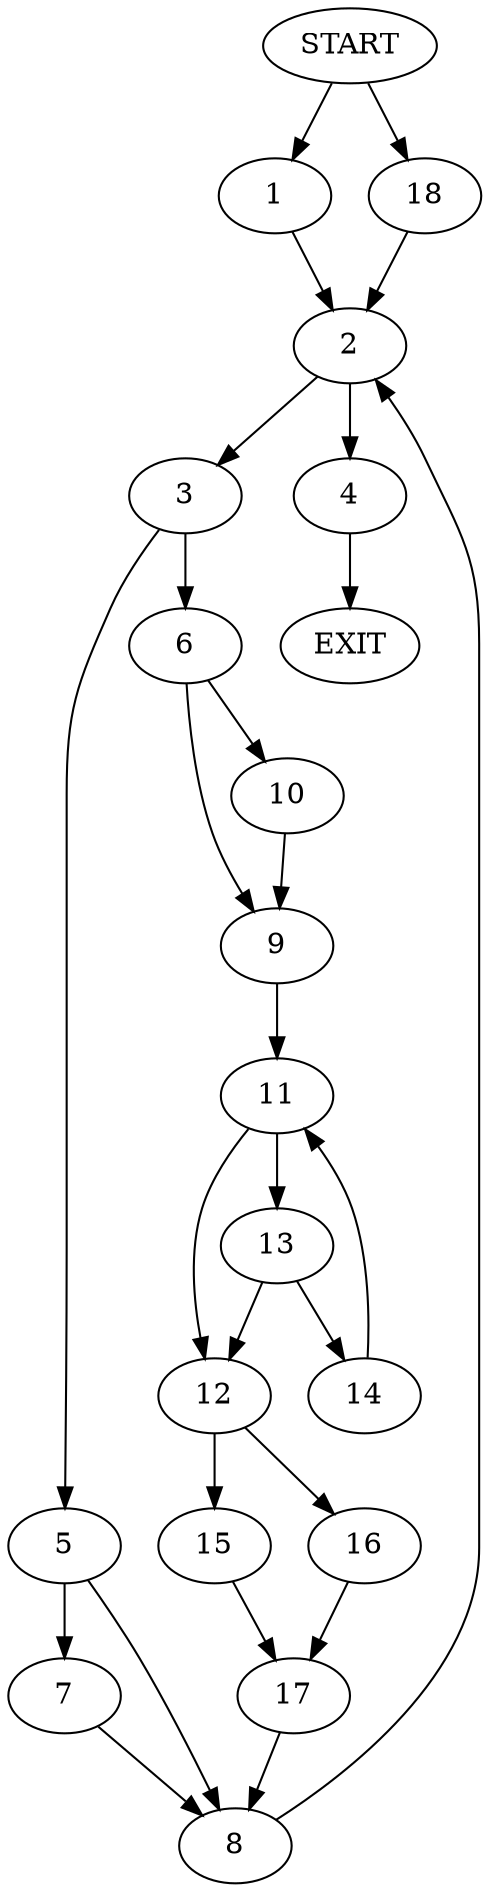 digraph {
0 [label="START"]
19 [label="EXIT"]
0 -> 1
1 -> 2
2 -> 3
2 -> 4
3 -> 5
3 -> 6
4 -> 19
5 -> 7
5 -> 8
6 -> 9
6 -> 10
9 -> 11
10 -> 9
11 -> 12
11 -> 13
13 -> 14
13 -> 12
12 -> 15
12 -> 16
14 -> 11
15 -> 17
16 -> 17
17 -> 8
8 -> 2
7 -> 8
0 -> 18
18 -> 2
}
